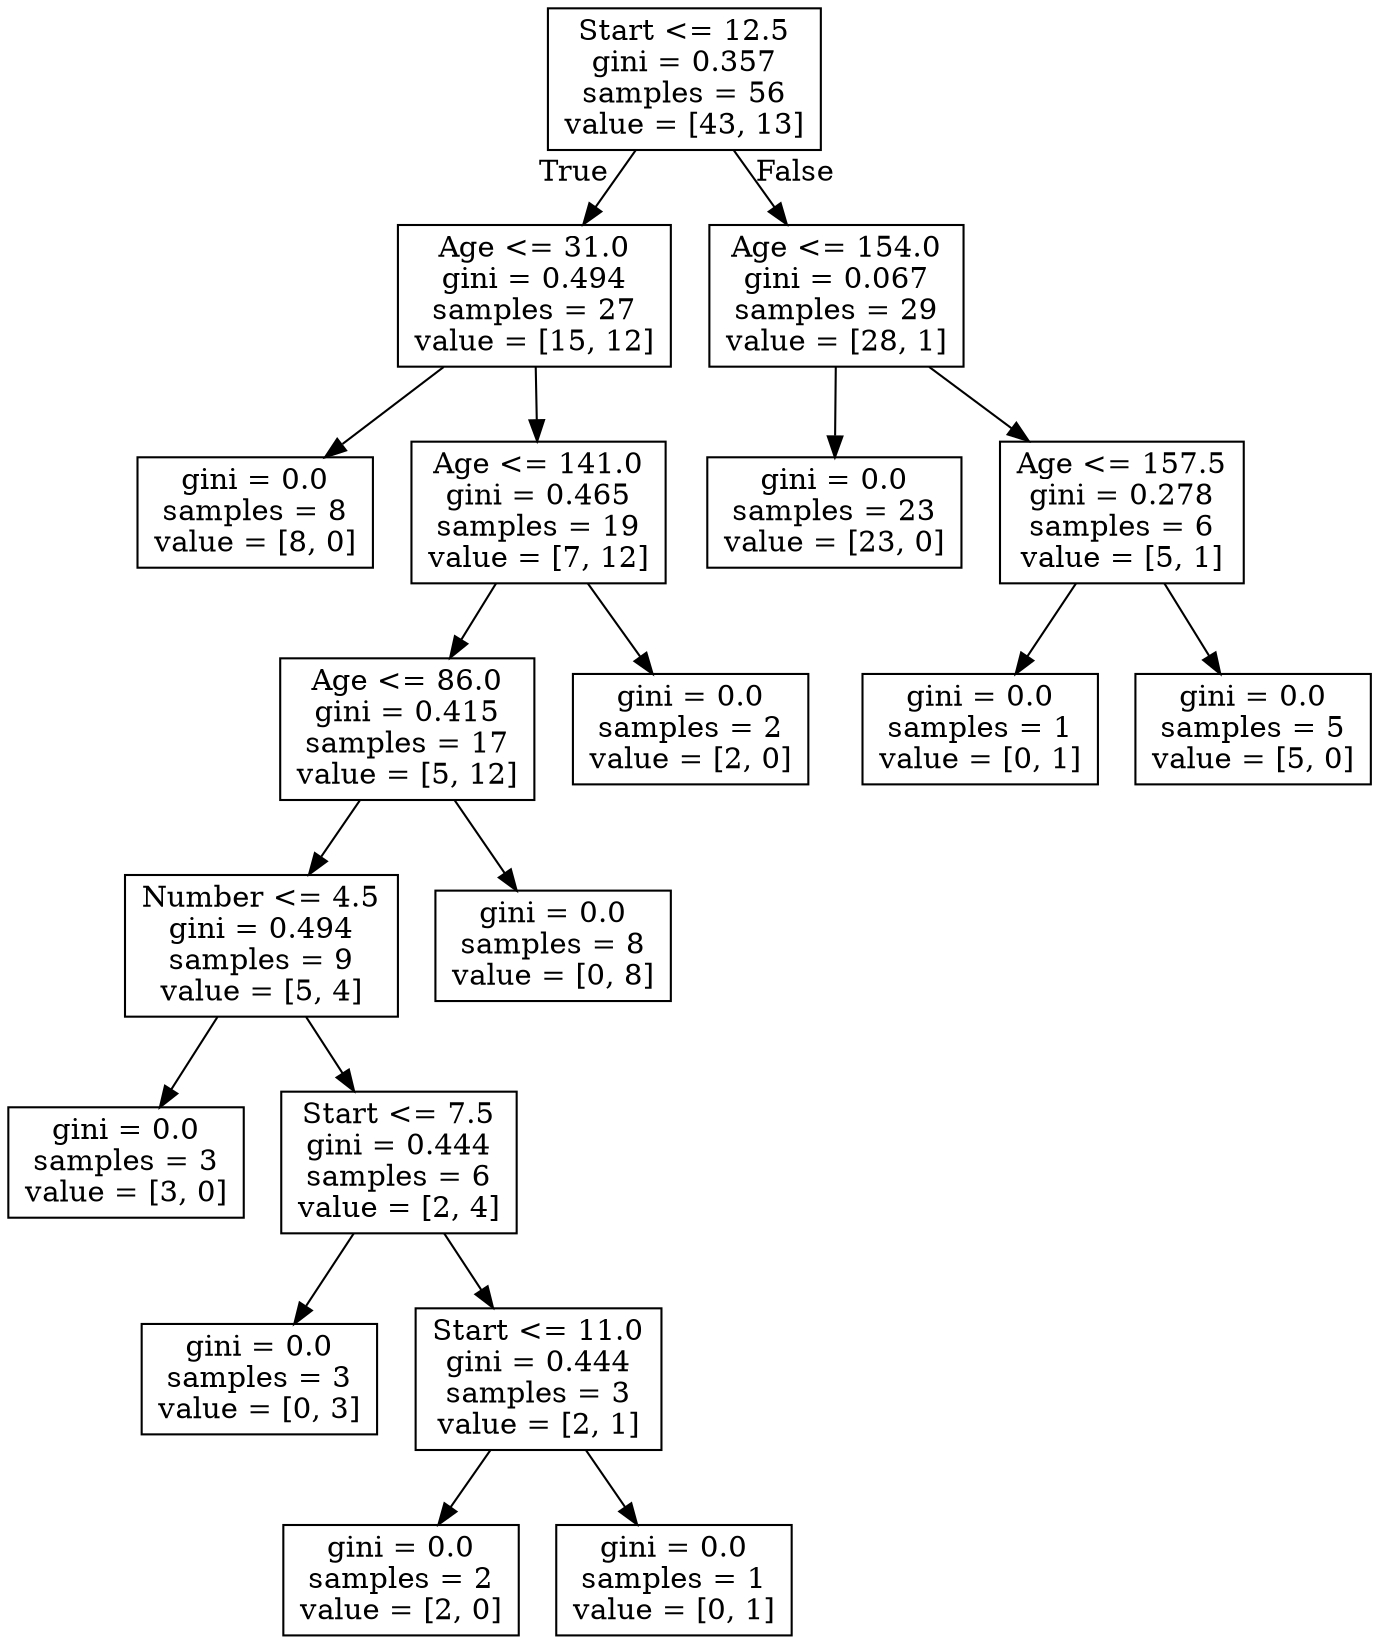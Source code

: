digraph Tree {
node [shape=box] ;
0 [label="Start <= 12.5\ngini = 0.357\nsamples = 56\nvalue = [43, 13]"] ;
1 [label="Age <= 31.0\ngini = 0.494\nsamples = 27\nvalue = [15, 12]"] ;
0 -> 1 [labeldistance=2.5, labelangle=45, headlabel="True"] ;
2 [label="gini = 0.0\nsamples = 8\nvalue = [8, 0]"] ;
1 -> 2 ;
3 [label="Age <= 141.0\ngini = 0.465\nsamples = 19\nvalue = [7, 12]"] ;
1 -> 3 ;
4 [label="Age <= 86.0\ngini = 0.415\nsamples = 17\nvalue = [5, 12]"] ;
3 -> 4 ;
5 [label="Number <= 4.5\ngini = 0.494\nsamples = 9\nvalue = [5, 4]"] ;
4 -> 5 ;
6 [label="gini = 0.0\nsamples = 3\nvalue = [3, 0]"] ;
5 -> 6 ;
7 [label="Start <= 7.5\ngini = 0.444\nsamples = 6\nvalue = [2, 4]"] ;
5 -> 7 ;
8 [label="gini = 0.0\nsamples = 3\nvalue = [0, 3]"] ;
7 -> 8 ;
9 [label="Start <= 11.0\ngini = 0.444\nsamples = 3\nvalue = [2, 1]"] ;
7 -> 9 ;
10 [label="gini = 0.0\nsamples = 2\nvalue = [2, 0]"] ;
9 -> 10 ;
11 [label="gini = 0.0\nsamples = 1\nvalue = [0, 1]"] ;
9 -> 11 ;
12 [label="gini = 0.0\nsamples = 8\nvalue = [0, 8]"] ;
4 -> 12 ;
13 [label="gini = 0.0\nsamples = 2\nvalue = [2, 0]"] ;
3 -> 13 ;
14 [label="Age <= 154.0\ngini = 0.067\nsamples = 29\nvalue = [28, 1]"] ;
0 -> 14 [labeldistance=2.5, labelangle=-45, headlabel="False"] ;
15 [label="gini = 0.0\nsamples = 23\nvalue = [23, 0]"] ;
14 -> 15 ;
16 [label="Age <= 157.5\ngini = 0.278\nsamples = 6\nvalue = [5, 1]"] ;
14 -> 16 ;
17 [label="gini = 0.0\nsamples = 1\nvalue = [0, 1]"] ;
16 -> 17 ;
18 [label="gini = 0.0\nsamples = 5\nvalue = [5, 0]"] ;
16 -> 18 ;
}